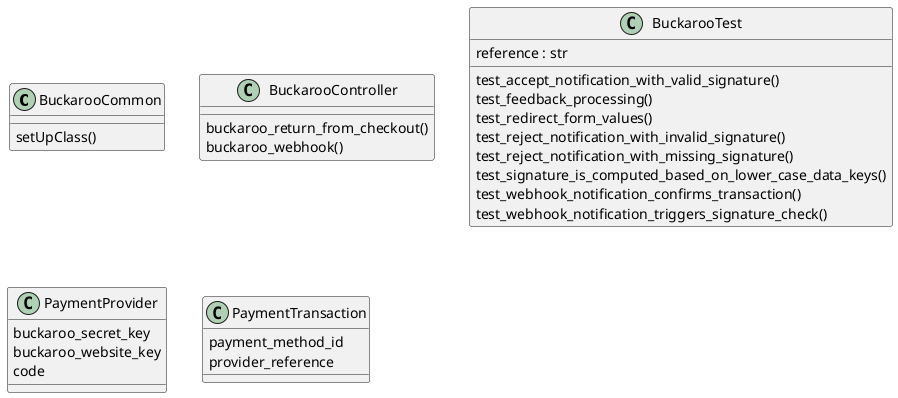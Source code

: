 @startuml classes_payment_buckaroo
set namespaceSeparator none
class "BuckarooCommon" as odoo_src.odoo.addons.payment_buckaroo.tests.common.BuckarooCommon {
  setUpClass()
}
class "BuckarooController" as odoo_src.odoo.addons.payment_buckaroo.controllers.main.BuckarooController {
  buckaroo_return_from_checkout()
  buckaroo_webhook()
}
class "BuckarooTest" as odoo_src.odoo.addons.payment_buckaroo.tests.test_buckaroo.BuckarooTest {
  reference : str
  test_accept_notification_with_valid_signature()
  test_feedback_processing()
  test_redirect_form_values()
  test_reject_notification_with_invalid_signature()
  test_reject_notification_with_missing_signature()
  test_signature_is_computed_based_on_lower_case_data_keys()
  test_webhook_notification_confirms_transaction()
  test_webhook_notification_triggers_signature_check()
}
class "PaymentProvider" as odoo_src.odoo.addons.payment_buckaroo.models.payment_provider.PaymentProvider {
  buckaroo_secret_key
  buckaroo_website_key
  code
}
class "PaymentTransaction" as odoo_src.odoo.addons.payment_buckaroo.models.payment_transaction.PaymentTransaction {
  payment_method_id
  provider_reference
}
@enduml
